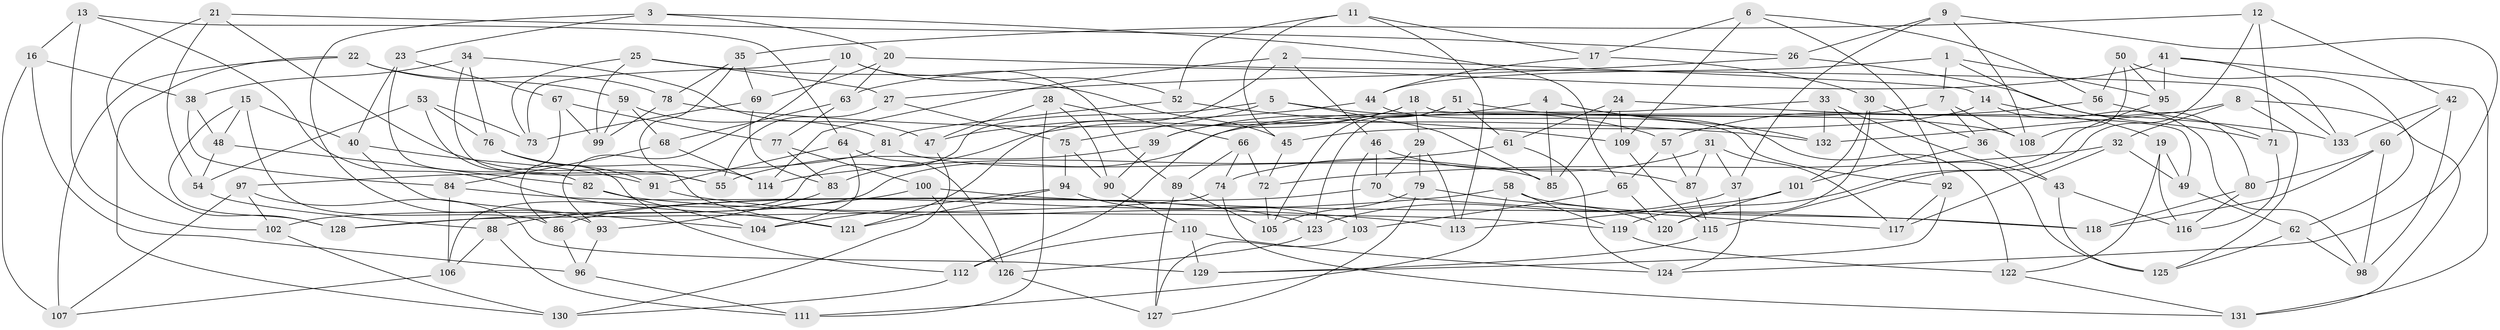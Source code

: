 // coarse degree distribution, {12: 0.025, 10: 0.0625, 4: 0.7625, 7: 0.025, 8: 0.025, 11: 0.0125, 3: 0.0625, 9: 0.025}
// Generated by graph-tools (version 1.1) at 2025/53/03/04/25 22:53:45]
// undirected, 133 vertices, 266 edges
graph export_dot {
  node [color=gray90,style=filled];
  1;
  2;
  3;
  4;
  5;
  6;
  7;
  8;
  9;
  10;
  11;
  12;
  13;
  14;
  15;
  16;
  17;
  18;
  19;
  20;
  21;
  22;
  23;
  24;
  25;
  26;
  27;
  28;
  29;
  30;
  31;
  32;
  33;
  34;
  35;
  36;
  37;
  38;
  39;
  40;
  41;
  42;
  43;
  44;
  45;
  46;
  47;
  48;
  49;
  50;
  51;
  52;
  53;
  54;
  55;
  56;
  57;
  58;
  59;
  60;
  61;
  62;
  63;
  64;
  65;
  66;
  67;
  68;
  69;
  70;
  71;
  72;
  73;
  74;
  75;
  76;
  77;
  78;
  79;
  80;
  81;
  82;
  83;
  84;
  85;
  86;
  87;
  88;
  89;
  90;
  91;
  92;
  93;
  94;
  95;
  96;
  97;
  98;
  99;
  100;
  101;
  102;
  103;
  104;
  105;
  106;
  107;
  108;
  109;
  110;
  111;
  112;
  113;
  114;
  115;
  116;
  117;
  118;
  119;
  120;
  121;
  122;
  123;
  124;
  125;
  126;
  127;
  128;
  129;
  130;
  131;
  132;
  133;
  1 -- 95;
  1 -- 44;
  1 -- 80;
  1 -- 7;
  2 -- 121;
  2 -- 14;
  2 -- 114;
  2 -- 46;
  3 -- 65;
  3 -- 23;
  3 -- 93;
  3 -- 20;
  4 -- 132;
  4 -- 85;
  4 -- 39;
  4 -- 122;
  5 -- 57;
  5 -- 85;
  5 -- 106;
  5 -- 75;
  6 -- 109;
  6 -- 17;
  6 -- 56;
  6 -- 92;
  7 -- 102;
  7 -- 108;
  7 -- 36;
  8 -- 132;
  8 -- 131;
  8 -- 32;
  8 -- 125;
  9 -- 37;
  9 -- 108;
  9 -- 124;
  9 -- 26;
  10 -- 52;
  10 -- 89;
  10 -- 93;
  10 -- 73;
  11 -- 45;
  11 -- 113;
  11 -- 52;
  11 -- 17;
  12 -- 42;
  12 -- 35;
  12 -- 115;
  12 -- 71;
  13 -- 16;
  13 -- 121;
  13 -- 64;
  13 -- 102;
  14 -- 45;
  14 -- 19;
  14 -- 98;
  15 -- 86;
  15 -- 128;
  15 -- 48;
  15 -- 40;
  16 -- 38;
  16 -- 107;
  16 -- 96;
  17 -- 44;
  17 -- 30;
  18 -- 29;
  18 -- 49;
  18 -- 39;
  18 -- 83;
  19 -- 49;
  19 -- 116;
  19 -- 122;
  20 -- 133;
  20 -- 69;
  20 -- 63;
  21 -- 54;
  21 -- 128;
  21 -- 55;
  21 -- 26;
  22 -- 59;
  22 -- 107;
  22 -- 78;
  22 -- 130;
  23 -- 67;
  23 -- 82;
  23 -- 40;
  24 -- 133;
  24 -- 85;
  24 -- 61;
  24 -- 109;
  25 -- 73;
  25 -- 45;
  25 -- 27;
  25 -- 99;
  26 -- 71;
  26 -- 27;
  27 -- 75;
  27 -- 55;
  28 -- 90;
  28 -- 66;
  28 -- 47;
  28 -- 111;
  29 -- 113;
  29 -- 79;
  29 -- 70;
  30 -- 101;
  30 -- 36;
  30 -- 120;
  31 -- 117;
  31 -- 87;
  31 -- 74;
  31 -- 37;
  32 -- 117;
  32 -- 49;
  32 -- 72;
  33 -- 112;
  33 -- 125;
  33 -- 43;
  33 -- 132;
  34 -- 55;
  34 -- 76;
  34 -- 47;
  34 -- 38;
  35 -- 121;
  35 -- 78;
  35 -- 69;
  36 -- 101;
  36 -- 43;
  37 -- 123;
  37 -- 124;
  38 -- 48;
  38 -- 84;
  39 -- 90;
  39 -- 55;
  40 -- 91;
  40 -- 104;
  41 -- 95;
  41 -- 133;
  41 -- 131;
  41 -- 63;
  42 -- 133;
  42 -- 98;
  42 -- 60;
  43 -- 125;
  43 -- 116;
  44 -- 47;
  44 -- 92;
  45 -- 72;
  46 -- 87;
  46 -- 70;
  46 -- 103;
  47 -- 130;
  48 -- 82;
  48 -- 54;
  49 -- 62;
  50 -- 56;
  50 -- 95;
  50 -- 62;
  50 -- 108;
  51 -- 108;
  51 -- 105;
  51 -- 123;
  51 -- 61;
  52 -- 81;
  52 -- 109;
  53 -- 112;
  53 -- 73;
  53 -- 54;
  53 -- 76;
  54 -- 88;
  56 -- 57;
  56 -- 71;
  57 -- 87;
  57 -- 65;
  58 -- 118;
  58 -- 119;
  58 -- 88;
  58 -- 111;
  59 -- 68;
  59 -- 81;
  59 -- 99;
  60 -- 118;
  60 -- 80;
  60 -- 98;
  61 -- 124;
  61 -- 114;
  62 -- 125;
  62 -- 98;
  63 -- 68;
  63 -- 77;
  64 -- 91;
  64 -- 104;
  64 -- 126;
  65 -- 120;
  65 -- 103;
  66 -- 89;
  66 -- 74;
  66 -- 72;
  67 -- 86;
  67 -- 77;
  67 -- 99;
  68 -- 114;
  68 -- 84;
  69 -- 73;
  69 -- 83;
  70 -- 117;
  70 -- 86;
  71 -- 116;
  72 -- 105;
  74 -- 128;
  74 -- 131;
  75 -- 90;
  75 -- 94;
  76 -- 91;
  76 -- 114;
  77 -- 83;
  77 -- 100;
  78 -- 99;
  78 -- 132;
  79 -- 127;
  79 -- 105;
  79 -- 120;
  80 -- 116;
  80 -- 118;
  81 -- 97;
  81 -- 85;
  82 -- 104;
  82 -- 119;
  83 -- 93;
  84 -- 123;
  84 -- 106;
  86 -- 96;
  87 -- 115;
  88 -- 106;
  88 -- 111;
  89 -- 105;
  89 -- 127;
  90 -- 110;
  91 -- 113;
  92 -- 117;
  92 -- 129;
  93 -- 96;
  94 -- 103;
  94 -- 104;
  94 -- 121;
  95 -- 119;
  96 -- 111;
  97 -- 102;
  97 -- 107;
  97 -- 129;
  100 -- 126;
  100 -- 128;
  100 -- 118;
  101 -- 120;
  101 -- 113;
  102 -- 130;
  103 -- 127;
  106 -- 107;
  109 -- 115;
  110 -- 124;
  110 -- 112;
  110 -- 129;
  112 -- 130;
  115 -- 129;
  119 -- 122;
  122 -- 131;
  123 -- 126;
  126 -- 127;
}
